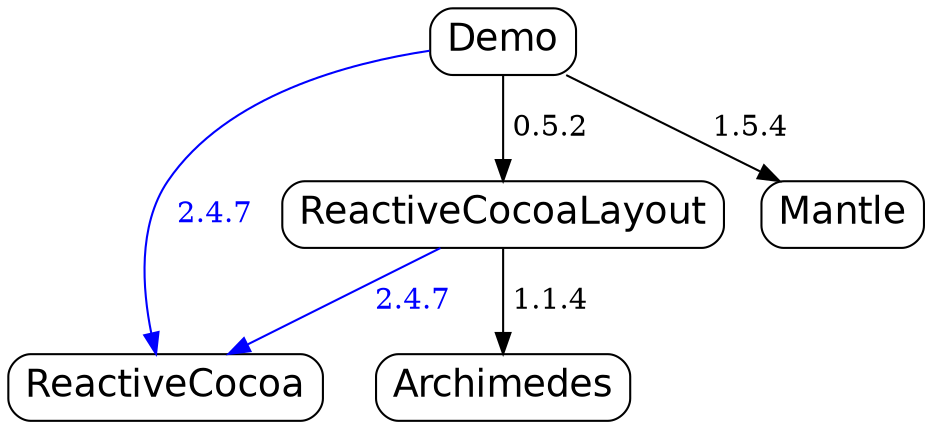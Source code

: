 digraph dependencygraph {
    center=1;
    node [shape=box, style=rounded, color=black, fontcolor=black, height=0.45, fontsize=18, fontname=Helvetica];
    edge [color=black];

    Demo -> ReactiveCocoa [label=" 2.4.7 ", fontcolor=blue, color=blue];
    Demo -> ReactiveCocoaLayout [label=" 0.5.2 "];
    ReactiveCocoaLayout -> Archimedes [label=" 1.1.4 "];
    ReactiveCocoaLayout -> ReactiveCocoa [label=" 2.4.7 ", fontcolor=blue, color=blue];
    Demo -> Mantle [label=" 1.5.4 "];
}
